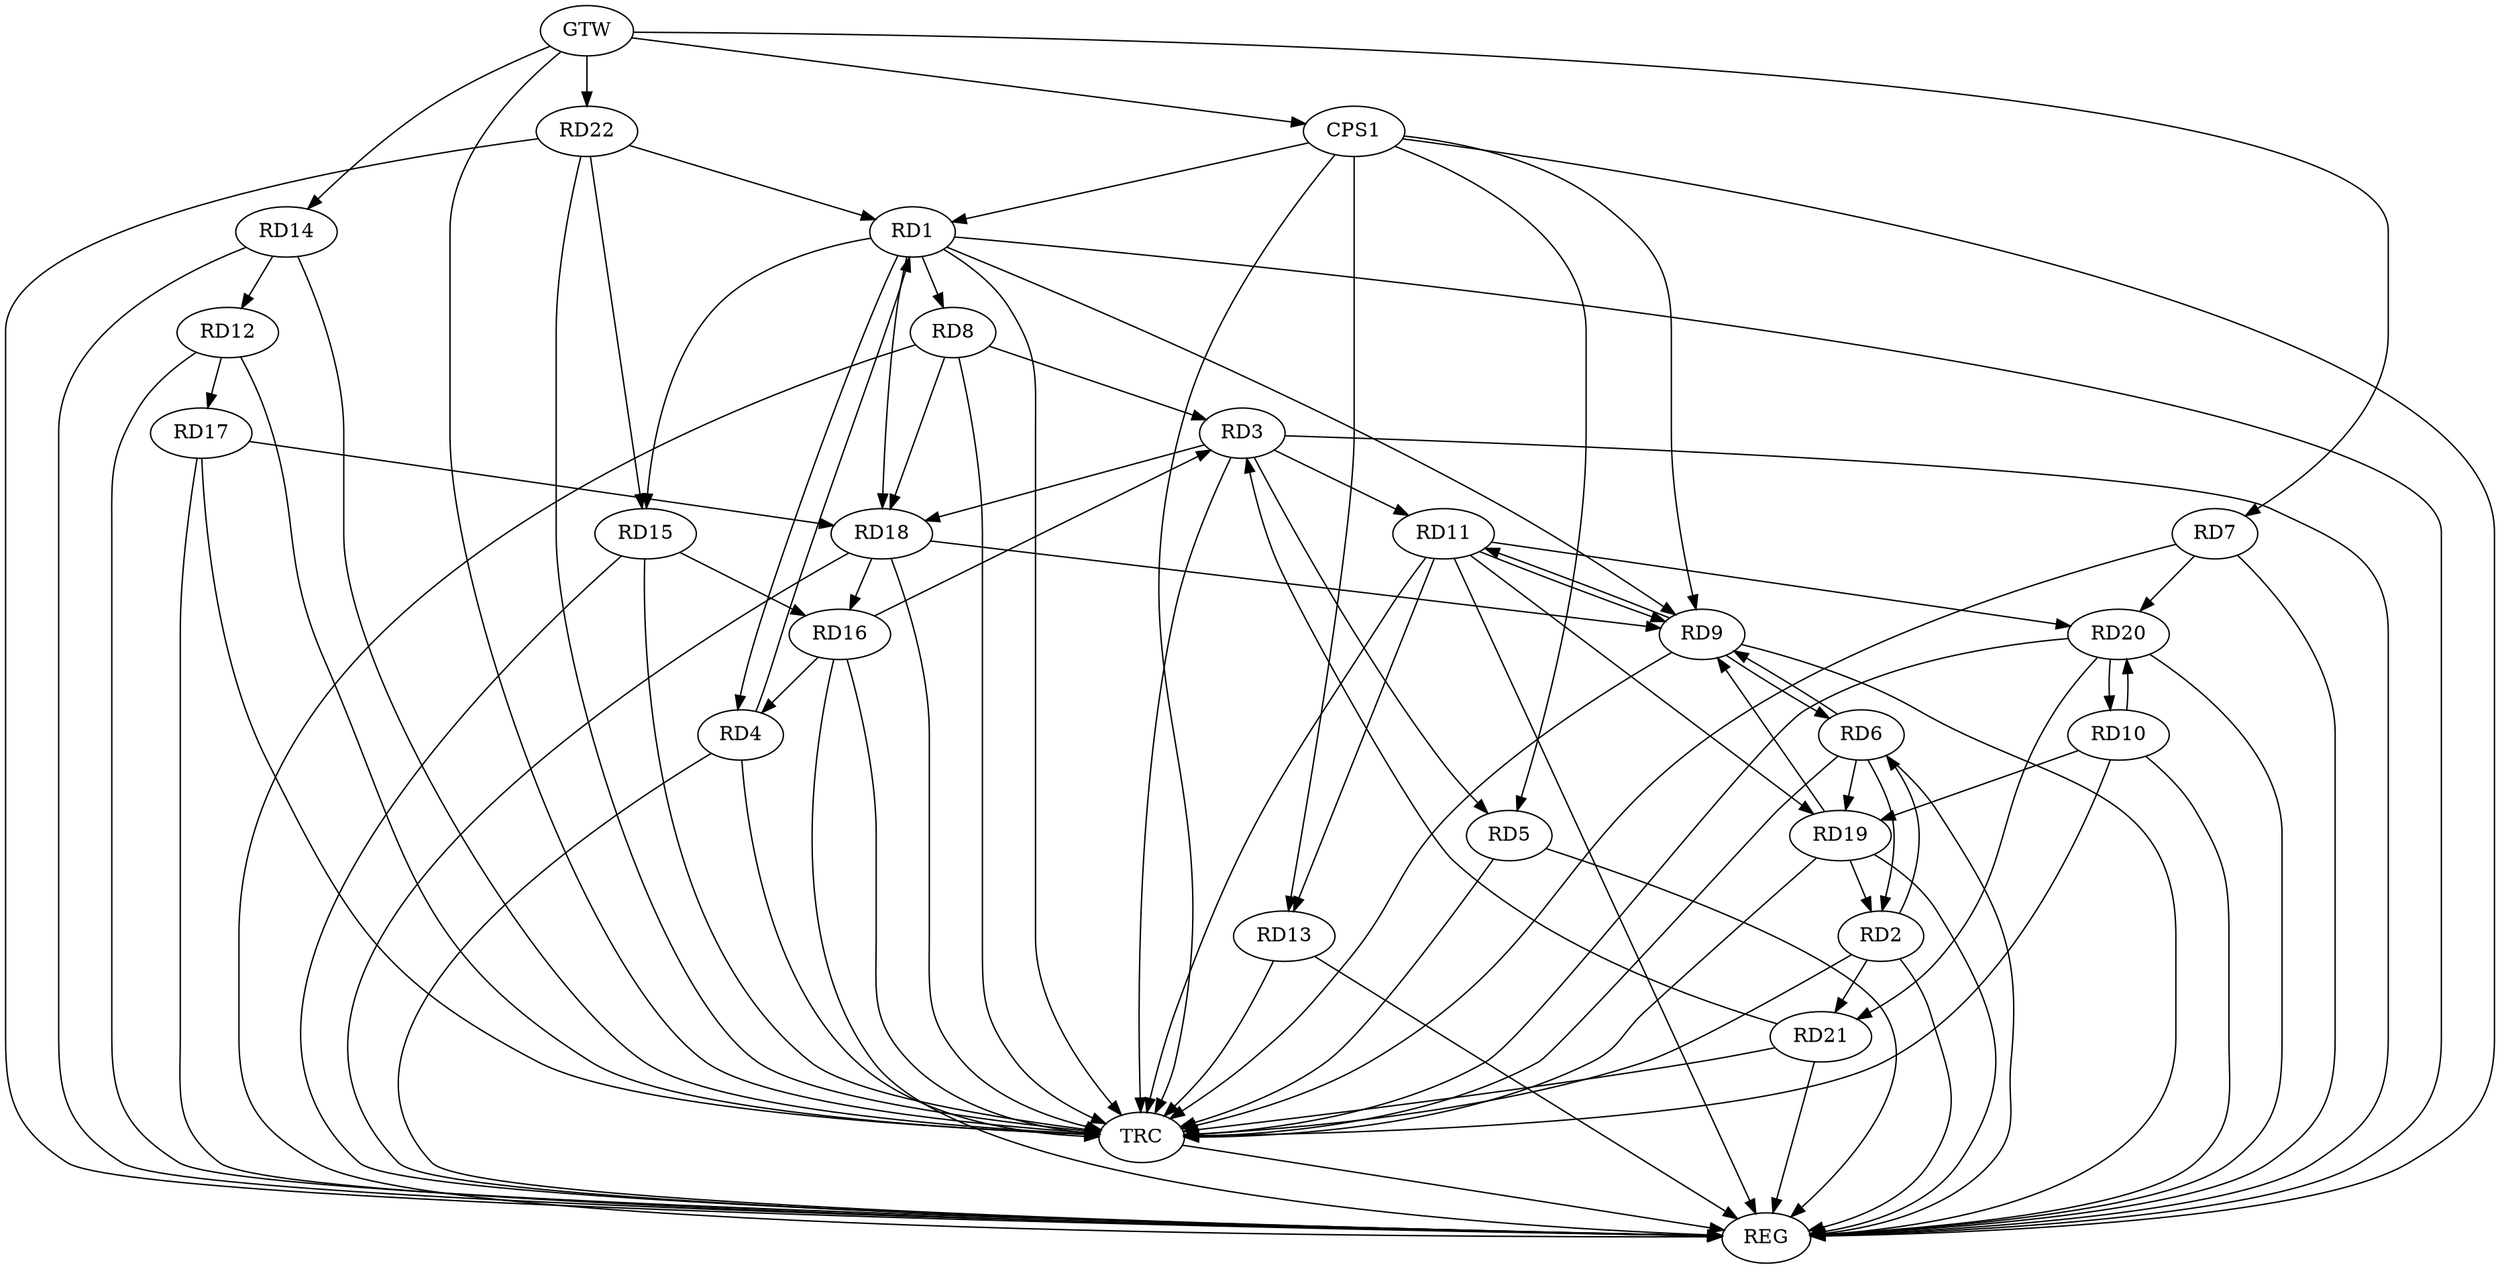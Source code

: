 strict digraph G {
  RD1 [ label="RD1" ];
  RD2 [ label="RD2" ];
  RD3 [ label="RD3" ];
  RD4 [ label="RD4" ];
  RD5 [ label="RD5" ];
  RD6 [ label="RD6" ];
  RD7 [ label="RD7" ];
  RD8 [ label="RD8" ];
  RD9 [ label="RD9" ];
  RD10 [ label="RD10" ];
  RD11 [ label="RD11" ];
  RD12 [ label="RD12" ];
  RD13 [ label="RD13" ];
  RD14 [ label="RD14" ];
  RD15 [ label="RD15" ];
  RD16 [ label="RD16" ];
  RD17 [ label="RD17" ];
  RD18 [ label="RD18" ];
  RD19 [ label="RD19" ];
  RD20 [ label="RD20" ];
  RD21 [ label="RD21" ];
  RD22 [ label="RD22" ];
  CPS1 [ label="CPS1" ];
  GTW [ label="GTW" ];
  REG [ label="REG" ];
  TRC [ label="TRC" ];
  RD1 -> RD4;
  RD4 -> RD1;
  RD1 -> RD8;
  RD1 -> RD9;
  RD1 -> RD15;
  RD1 -> RD18;
  RD22 -> RD1;
  RD2 -> RD6;
  RD6 -> RD2;
  RD19 -> RD2;
  RD2 -> RD21;
  RD3 -> RD5;
  RD8 -> RD3;
  RD3 -> RD11;
  RD16 -> RD3;
  RD3 -> RD18;
  RD21 -> RD3;
  RD16 -> RD4;
  RD6 -> RD9;
  RD9 -> RD6;
  RD6 -> RD19;
  RD7 -> RD20;
  RD8 -> RD18;
  RD9 -> RD11;
  RD11 -> RD9;
  RD18 -> RD9;
  RD19 -> RD9;
  RD10 -> RD19;
  RD10 -> RD20;
  RD20 -> RD10;
  RD11 -> RD13;
  RD11 -> RD19;
  RD11 -> RD20;
  RD14 -> RD12;
  RD12 -> RD17;
  RD15 -> RD16;
  RD22 -> RD15;
  RD18 -> RD16;
  RD17 -> RD18;
  RD20 -> RD21;
  CPS1 -> RD5;
  CPS1 -> RD13;
  CPS1 -> RD1;
  CPS1 -> RD9;
  GTW -> RD7;
  GTW -> RD14;
  GTW -> RD22;
  GTW -> CPS1;
  RD1 -> REG;
  RD2 -> REG;
  RD3 -> REG;
  RD4 -> REG;
  RD5 -> REG;
  RD6 -> REG;
  RD7 -> REG;
  RD8 -> REG;
  RD9 -> REG;
  RD10 -> REG;
  RD11 -> REG;
  RD12 -> REG;
  RD13 -> REG;
  RD14 -> REG;
  RD15 -> REG;
  RD16 -> REG;
  RD17 -> REG;
  RD18 -> REG;
  RD19 -> REG;
  RD20 -> REG;
  RD21 -> REG;
  RD22 -> REG;
  CPS1 -> REG;
  RD1 -> TRC;
  RD2 -> TRC;
  RD3 -> TRC;
  RD4 -> TRC;
  RD5 -> TRC;
  RD6 -> TRC;
  RD7 -> TRC;
  RD8 -> TRC;
  RD9 -> TRC;
  RD10 -> TRC;
  RD11 -> TRC;
  RD12 -> TRC;
  RD13 -> TRC;
  RD14 -> TRC;
  RD15 -> TRC;
  RD16 -> TRC;
  RD17 -> TRC;
  RD18 -> TRC;
  RD19 -> TRC;
  RD20 -> TRC;
  RD21 -> TRC;
  RD22 -> TRC;
  CPS1 -> TRC;
  GTW -> TRC;
  TRC -> REG;
}
